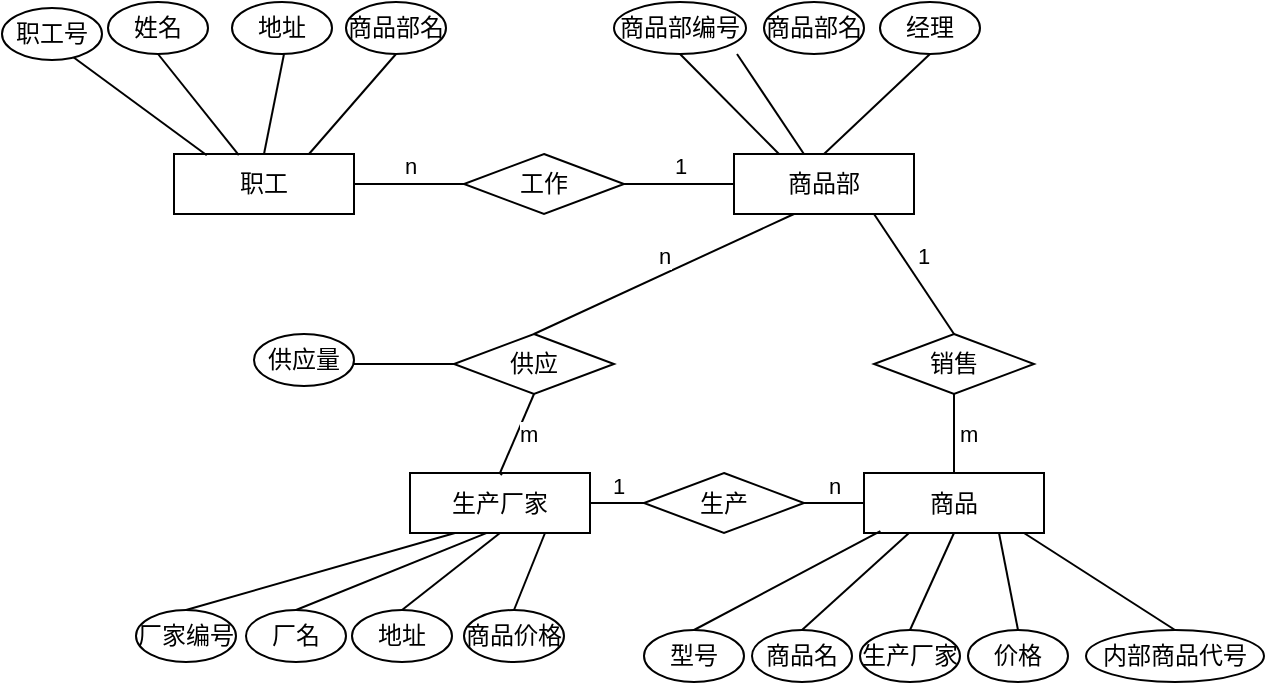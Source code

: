 <mxfile version="21.2.7" type="github" pages="2">
  <diagram id="1euNr-ZvP-c1quhRwDG3" name="Page-1">
    <mxGraphModel dx="1050" dy="645" grid="0" gridSize="10" guides="1" tooltips="1" connect="1" arrows="1" fold="1" page="1" pageScale="1" pageWidth="827" pageHeight="1169" math="0" shadow="0">
      <root>
        <mxCell id="0" />
        <mxCell id="1" parent="0" />
        <mxCell id="qFNM6MwS37XUXvukyAiJ-2" value="职工" style="rounded=0;whiteSpace=wrap;html=1;" parent="1" vertex="1">
          <mxGeometry x="240" y="310" width="90" height="30" as="geometry" />
        </mxCell>
        <mxCell id="qFNM6MwS37XUXvukyAiJ-3" value="" style="endArrow=none;html=1;rounded=0;exitX=0.182;exitY=0.02;exitDx=0;exitDy=0;exitPerimeter=0;entryX=0.75;entryY=1;entryDx=0;entryDy=0;" parent="1" source="qFNM6MwS37XUXvukyAiJ-2" edge="1">
          <mxGeometry width="50" height="50" relative="1" as="geometry">
            <mxPoint x="300" y="310" as="sourcePoint" />
            <mxPoint x="187.5" y="260" as="targetPoint" />
          </mxGeometry>
        </mxCell>
        <mxCell id="qFNM6MwS37XUXvukyAiJ-4" value="" style="endArrow=none;html=1;rounded=0;entryX=0.5;entryY=1;entryDx=0;entryDy=0;exitX=0.36;exitY=0.02;exitDx=0;exitDy=0;exitPerimeter=0;" parent="1" source="qFNM6MwS37XUXvukyAiJ-2" target="qFNM6MwS37XUXvukyAiJ-65" edge="1">
          <mxGeometry width="50" height="50" relative="1" as="geometry">
            <mxPoint x="265" y="308" as="sourcePoint" />
            <mxPoint x="222.5" y="260" as="targetPoint" />
          </mxGeometry>
        </mxCell>
        <mxCell id="qFNM6MwS37XUXvukyAiJ-7" value="" style="endArrow=none;html=1;rounded=0;entryX=0.5;entryY=1;entryDx=0;entryDy=0;exitX=0.5;exitY=0;exitDx=0;exitDy=0;" parent="1" source="qFNM6MwS37XUXvukyAiJ-2" edge="1">
          <mxGeometry width="50" height="50" relative="1" as="geometry">
            <mxPoint x="350" y="400" as="sourcePoint" />
            <mxPoint x="295" y="260" as="targetPoint" />
          </mxGeometry>
        </mxCell>
        <mxCell id="qFNM6MwS37XUXvukyAiJ-8" value="" style="endArrow=none;html=1;rounded=0;exitX=0.75;exitY=0;exitDx=0;exitDy=0;entryX=0.5;entryY=1;entryDx=0;entryDy=0;" parent="1" source="qFNM6MwS37XUXvukyAiJ-2" target="qFNM6MwS37XUXvukyAiJ-63" edge="1">
          <mxGeometry width="50" height="50" relative="1" as="geometry">
            <mxPoint x="330" y="310" as="sourcePoint" />
            <mxPoint x="380" y="260" as="targetPoint" />
          </mxGeometry>
        </mxCell>
        <mxCell id="qFNM6MwS37XUXvukyAiJ-11" value="商品部" style="rounded=0;whiteSpace=wrap;html=1;" parent="1" vertex="1">
          <mxGeometry x="520" y="310" width="90" height="30" as="geometry" />
        </mxCell>
        <mxCell id="qFNM6MwS37XUXvukyAiJ-12" value="" style="endArrow=none;html=1;rounded=0;entryX=0.75;entryY=1;entryDx=0;entryDy=0;" parent="1" source="qFNM6MwS37XUXvukyAiJ-11" edge="1">
          <mxGeometry width="50" height="50" relative="1" as="geometry">
            <mxPoint x="580" y="310" as="sourcePoint" />
            <mxPoint x="521.5" y="260" as="targetPoint" />
          </mxGeometry>
        </mxCell>
        <mxCell id="qFNM6MwS37XUXvukyAiJ-21" value="商品" style="rounded=0;whiteSpace=wrap;html=1;" parent="1" vertex="1">
          <mxGeometry x="585" y="469.5" width="90" height="30" as="geometry" />
        </mxCell>
        <mxCell id="qFNM6MwS37XUXvukyAiJ-22" value="" style="endArrow=none;html=1;rounded=0;entryX=0.5;entryY=0;entryDx=0;entryDy=0;exitX=0.25;exitY=1;exitDx=0;exitDy=0;" parent="1" source="qFNM6MwS37XUXvukyAiJ-21" target="qFNM6MwS37XUXvukyAiJ-83" edge="1">
          <mxGeometry width="50" height="50" relative="1" as="geometry">
            <mxPoint x="595" y="499.5" as="sourcePoint" />
            <mxPoint x="547.5" y="564.5" as="targetPoint" />
          </mxGeometry>
        </mxCell>
        <mxCell id="qFNM6MwS37XUXvukyAiJ-23" value="" style="endArrow=none;html=1;rounded=0;exitX=0.5;exitY=1;exitDx=0;exitDy=0;entryX=0.5;entryY=0;entryDx=0;entryDy=0;" parent="1" source="qFNM6MwS37XUXvukyAiJ-21" target="qFNM6MwS37XUXvukyAiJ-75" edge="1">
          <mxGeometry width="50" height="50" relative="1" as="geometry">
            <mxPoint x="760" y="644.5" as="sourcePoint" />
            <mxPoint x="577.5" y="564.5" as="targetPoint" />
          </mxGeometry>
        </mxCell>
        <mxCell id="qFNM6MwS37XUXvukyAiJ-26" value="" style="endArrow=none;html=1;rounded=0;entryX=0.5;entryY=0;entryDx=0;entryDy=0;exitX=0.75;exitY=1;exitDx=0;exitDy=0;" parent="1" source="qFNM6MwS37XUXvukyAiJ-21" target="qFNM6MwS37XUXvukyAiJ-82" edge="1">
          <mxGeometry width="50" height="50" relative="1" as="geometry">
            <mxPoint x="625" y="499.5" as="sourcePoint" />
            <mxPoint x="645" y="564.5" as="targetPoint" />
          </mxGeometry>
        </mxCell>
        <mxCell id="qFNM6MwS37XUXvukyAiJ-27" value="" style="endArrow=none;html=1;rounded=0;entryX=0.5;entryY=0;entryDx=0;entryDy=0;exitX=0.091;exitY=0.97;exitDx=0;exitDy=0;exitPerimeter=0;" parent="1" source="qFNM6MwS37XUXvukyAiJ-21" target="qFNM6MwS37XUXvukyAiJ-81" edge="1">
          <mxGeometry width="50" height="50" relative="1" as="geometry">
            <mxPoint x="645" y="499.5" as="sourcePoint" />
            <mxPoint x="699" y="564.5" as="targetPoint" />
          </mxGeometry>
        </mxCell>
        <mxCell id="qFNM6MwS37XUXvukyAiJ-29" value="" style="endArrow=none;html=1;rounded=0;entryX=0.5;entryY=0;entryDx=0;entryDy=0;" parent="1" target="qFNM6MwS37XUXvukyAiJ-74" edge="1">
          <mxGeometry width="50" height="50" relative="1" as="geometry">
            <mxPoint x="665" y="499.5" as="sourcePoint" />
            <mxPoint x="759.412" y="563.7" as="targetPoint" />
          </mxGeometry>
        </mxCell>
        <mxCell id="qFNM6MwS37XUXvukyAiJ-32" value="生产厂家" style="rounded=0;whiteSpace=wrap;html=1;direction=east;flipH=0;flipV=0;" parent="1" vertex="1">
          <mxGeometry x="358" y="469.5" width="90" height="30" as="geometry" />
        </mxCell>
        <mxCell id="qFNM6MwS37XUXvukyAiJ-33" value="" style="endArrow=none;html=1;rounded=0;exitX=0.427;exitY=0.997;exitDx=0;exitDy=0;entryX=0.5;entryY=0;entryDx=0;entryDy=0;exitPerimeter=0;" parent="1" source="qFNM6MwS37XUXvukyAiJ-32" target="qFNM6MwS37XUXvukyAiJ-87" edge="1">
          <mxGeometry width="50" height="50" relative="1" as="geometry">
            <mxPoint x="475.24" y="498.3" as="sourcePoint" />
            <mxPoint x="305.5" y="534.5" as="targetPoint" />
          </mxGeometry>
        </mxCell>
        <mxCell id="qFNM6MwS37XUXvukyAiJ-34" value="" style="endArrow=none;html=1;rounded=0;exitX=0.5;exitY=1;exitDx=0;exitDy=0;entryX=0.5;entryY=0;entryDx=0;entryDy=0;" parent="1" source="qFNM6MwS37XUXvukyAiJ-32" target="qFNM6MwS37XUXvukyAiJ-86" edge="1">
          <mxGeometry width="50" height="50" relative="1" as="geometry">
            <mxPoint x="598.34" y="509.92" as="sourcePoint" />
            <mxPoint x="353" y="534.5" as="targetPoint" />
          </mxGeometry>
        </mxCell>
        <mxCell id="qFNM6MwS37XUXvukyAiJ-36" value="" style="endArrow=none;html=1;rounded=0;entryX=0.5;entryY=0;entryDx=0;entryDy=0;exitX=0.5;exitY=0;exitDx=0;exitDy=0;" parent="1" source="qFNM6MwS37XUXvukyAiJ-32" edge="1">
          <mxGeometry width="50" height="50" relative="1" as="geometry">
            <mxPoint x="439" y="610.5" as="sourcePoint" />
            <mxPoint x="404" y="470.5" as="targetPoint" />
          </mxGeometry>
        </mxCell>
        <mxCell id="qFNM6MwS37XUXvukyAiJ-40" value="n" style="edgeStyle=orthogonalEdgeStyle;rounded=0;orthogonalLoop=1;jettySize=auto;html=1;entryX=1;entryY=0.5;entryDx=0;entryDy=0;endArrow=none;endFill=0;labelPosition=center;verticalLabelPosition=top;align=center;verticalAlign=bottom;exitX=0;exitY=0.5;exitDx=0;exitDy=0;" parent="1" source="qFNM6MwS37XUXvukyAiJ-38" target="qFNM6MwS37XUXvukyAiJ-2" edge="1">
          <mxGeometry relative="1" as="geometry">
            <mxPoint x="404" y="325" as="sourcePoint" />
          </mxGeometry>
        </mxCell>
        <mxCell id="qFNM6MwS37XUXvukyAiJ-41" value="1" style="edgeStyle=orthogonalEdgeStyle;rounded=0;orthogonalLoop=1;jettySize=auto;html=1;entryX=0;entryY=0.5;entryDx=0;entryDy=0;endArrow=none;endFill=0;labelPosition=center;verticalLabelPosition=top;align=center;verticalAlign=bottom;exitX=1;exitY=0.5;exitDx=0;exitDy=0;" parent="1" source="qFNM6MwS37XUXvukyAiJ-38" target="qFNM6MwS37XUXvukyAiJ-11" edge="1">
          <mxGeometry relative="1" as="geometry">
            <mxPoint x="470" y="320" as="sourcePoint" />
          </mxGeometry>
        </mxCell>
        <mxCell id="qFNM6MwS37XUXvukyAiJ-38" value="工作" style="rhombus;whiteSpace=wrap;html=1;" parent="1" vertex="1">
          <mxGeometry x="385" y="310" width="80" height="30" as="geometry" />
        </mxCell>
        <mxCell id="qFNM6MwS37XUXvukyAiJ-43" value="" style="endArrow=none;html=1;rounded=0;entryX=0.75;entryY=1;entryDx=0;entryDy=0;exitX=0.5;exitY=0;exitDx=0;exitDy=0;" parent="1" source="qFNM6MwS37XUXvukyAiJ-85" target="qFNM6MwS37XUXvukyAiJ-32" edge="1">
          <mxGeometry width="50" height="50" relative="1" as="geometry">
            <mxPoint x="411.58" y="534.5" as="sourcePoint" />
            <mxPoint x="518" y="479.5" as="targetPoint" />
          </mxGeometry>
        </mxCell>
        <mxCell id="qFNM6MwS37XUXvukyAiJ-57" style="edgeStyle=orthogonalEdgeStyle;rounded=0;orthogonalLoop=1;jettySize=auto;html=1;endArrow=none;endFill=0;" parent="1" source="qFNM6MwS37XUXvukyAiJ-45" edge="1">
          <mxGeometry relative="1" as="geometry">
            <mxPoint x="330" y="415" as="targetPoint" />
          </mxGeometry>
        </mxCell>
        <mxCell id="qFNM6MwS37XUXvukyAiJ-45" value="供应" style="rhombus;whiteSpace=wrap;html=1;" parent="1" vertex="1">
          <mxGeometry x="380" y="400" width="80" height="30" as="geometry" />
        </mxCell>
        <mxCell id="qFNM6MwS37XUXvukyAiJ-54" value="m" style="edgeStyle=orthogonalEdgeStyle;rounded=0;orthogonalLoop=1;jettySize=auto;html=1;exitX=0.5;exitY=1;exitDx=0;exitDy=0;endArrow=none;endFill=0;labelPosition=right;verticalLabelPosition=middle;align=left;verticalAlign=middle;" parent="1" source="qFNM6MwS37XUXvukyAiJ-46" edge="1">
          <mxGeometry relative="1" as="geometry">
            <mxPoint x="630" y="470" as="targetPoint" />
          </mxGeometry>
        </mxCell>
        <mxCell id="qFNM6MwS37XUXvukyAiJ-46" value="销售" style="rhombus;whiteSpace=wrap;html=1;" parent="1" vertex="1">
          <mxGeometry x="590" y="400" width="80" height="30" as="geometry" />
        </mxCell>
        <mxCell id="qFNM6MwS37XUXvukyAiJ-49" value="n" style="endArrow=none;html=1;rounded=0;exitX=0.5;exitY=0;exitDx=0;exitDy=0;labelPosition=center;verticalLabelPosition=top;align=center;verticalAlign=bottom;" parent="1" source="qFNM6MwS37XUXvukyAiJ-45" edge="1">
          <mxGeometry width="50" height="50" relative="1" as="geometry">
            <mxPoint x="500" y="390" as="sourcePoint" />
            <mxPoint x="550" y="340" as="targetPoint" />
          </mxGeometry>
        </mxCell>
        <mxCell id="qFNM6MwS37XUXvukyAiJ-55" value="1" style="endArrow=none;html=1;rounded=0;exitX=0.5;exitY=0;exitDx=0;exitDy=0;labelPosition=right;verticalLabelPosition=top;align=left;verticalAlign=bottom;" parent="1" source="qFNM6MwS37XUXvukyAiJ-46" edge="1">
          <mxGeometry width="50" height="50" relative="1" as="geometry">
            <mxPoint x="540" y="390" as="sourcePoint" />
            <mxPoint x="590" y="340" as="targetPoint" />
          </mxGeometry>
        </mxCell>
        <mxCell id="qFNM6MwS37XUXvukyAiJ-59" value="职工号" style="ellipse;whiteSpace=wrap;html=1;" parent="1" vertex="1">
          <mxGeometry x="154" y="237" width="50" height="26" as="geometry" />
        </mxCell>
        <mxCell id="qFNM6MwS37XUXvukyAiJ-61" value="经理" style="ellipse;whiteSpace=wrap;html=1;" parent="1" vertex="1">
          <mxGeometry x="593" y="234" width="50" height="26" as="geometry" />
        </mxCell>
        <mxCell id="qFNM6MwS37XUXvukyAiJ-63" value="商品部名" style="ellipse;whiteSpace=wrap;html=1;" parent="1" vertex="1">
          <mxGeometry x="326" y="234" width="50" height="26" as="geometry" />
        </mxCell>
        <mxCell id="qFNM6MwS37XUXvukyAiJ-64" value="地址" style="ellipse;whiteSpace=wrap;html=1;" parent="1" vertex="1">
          <mxGeometry x="269" y="234" width="50" height="26" as="geometry" />
        </mxCell>
        <mxCell id="qFNM6MwS37XUXvukyAiJ-65" value="姓名" style="ellipse;whiteSpace=wrap;html=1;" parent="1" vertex="1">
          <mxGeometry x="207" y="234" width="50" height="26" as="geometry" />
        </mxCell>
        <mxCell id="qFNM6MwS37XUXvukyAiJ-74" value="内部商品代号" style="ellipse;whiteSpace=wrap;html=1;" parent="1" vertex="1">
          <mxGeometry x="696" y="548" width="89" height="26" as="geometry" />
        </mxCell>
        <mxCell id="qFNM6MwS37XUXvukyAiJ-75" value="生产厂家" style="ellipse;whiteSpace=wrap;html=1;" parent="1" vertex="1">
          <mxGeometry x="583" y="548" width="50" height="26" as="geometry" />
        </mxCell>
        <mxCell id="qFNM6MwS37XUXvukyAiJ-81" value="型号" style="ellipse;whiteSpace=wrap;html=1;" parent="1" vertex="1">
          <mxGeometry x="475" y="548" width="50" height="26" as="geometry" />
        </mxCell>
        <mxCell id="qFNM6MwS37XUXvukyAiJ-82" value="价格" style="ellipse;whiteSpace=wrap;html=1;" parent="1" vertex="1">
          <mxGeometry x="637" y="548" width="50" height="26" as="geometry" />
        </mxCell>
        <mxCell id="qFNM6MwS37XUXvukyAiJ-83" value="商品名" style="ellipse;whiteSpace=wrap;html=1;" parent="1" vertex="1">
          <mxGeometry x="529" y="548" width="50" height="26" as="geometry" />
        </mxCell>
        <mxCell id="qFNM6MwS37XUXvukyAiJ-85" value="商品价格" style="ellipse;whiteSpace=wrap;html=1;" parent="1" vertex="1">
          <mxGeometry x="385" y="538" width="50" height="26" as="geometry" />
        </mxCell>
        <mxCell id="qFNM6MwS37XUXvukyAiJ-86" value="地址" style="ellipse;whiteSpace=wrap;html=1;" parent="1" vertex="1">
          <mxGeometry x="329" y="538" width="50" height="26" as="geometry" />
        </mxCell>
        <mxCell id="qFNM6MwS37XUXvukyAiJ-87" value="厂名" style="ellipse;whiteSpace=wrap;html=1;" parent="1" vertex="1">
          <mxGeometry x="276" y="538" width="50" height="26" as="geometry" />
        </mxCell>
        <mxCell id="qFNM6MwS37XUXvukyAiJ-88" value="厂家编号" style="ellipse;whiteSpace=wrap;html=1;" parent="1" vertex="1">
          <mxGeometry x="221" y="538" width="50" height="26" as="geometry" />
        </mxCell>
        <mxCell id="qFNM6MwS37XUXvukyAiJ-89" value="供应量" style="ellipse;whiteSpace=wrap;html=1;" parent="1" vertex="1">
          <mxGeometry x="280" y="400" width="50" height="26" as="geometry" />
        </mxCell>
        <mxCell id="qFNM6MwS37XUXvukyAiJ-90" value="商品部名" style="ellipse;whiteSpace=wrap;html=1;" parent="1" vertex="1">
          <mxGeometry x="535" y="234" width="50" height="26" as="geometry" />
        </mxCell>
        <mxCell id="qFNM6MwS37XUXvukyAiJ-91" value="商品部编号" style="ellipse;whiteSpace=wrap;html=1;" parent="1" vertex="1">
          <mxGeometry x="460" y="234" width="66" height="26" as="geometry" />
        </mxCell>
        <mxCell id="qFNM6MwS37XUXvukyAiJ-95" value="" style="endArrow=none;html=1;rounded=0;exitX=0.25;exitY=0;exitDx=0;exitDy=0;entryX=0.5;entryY=1;entryDx=0;entryDy=0;" parent="1" source="qFNM6MwS37XUXvukyAiJ-11" edge="1" target="qFNM6MwS37XUXvukyAiJ-91">
          <mxGeometry width="50" height="50" relative="1" as="geometry">
            <mxPoint x="532" y="308" as="sourcePoint" />
            <mxPoint x="452" y="260" as="targetPoint" />
          </mxGeometry>
        </mxCell>
        <mxCell id="qFNM6MwS37XUXvukyAiJ-96" value="" style="endArrow=none;html=1;rounded=0;entryX=0.5;entryY=1;entryDx=0;entryDy=0;exitX=0.5;exitY=0;exitDx=0;exitDy=0;" parent="1" source="qFNM6MwS37XUXvukyAiJ-11" target="qFNM6MwS37XUXvukyAiJ-61" edge="1">
          <mxGeometry width="50" height="50" relative="1" as="geometry">
            <mxPoint x="587" y="308" as="sourcePoint" />
            <mxPoint x="637" y="258" as="targetPoint" />
          </mxGeometry>
        </mxCell>
        <mxCell id="qFNM6MwS37XUXvukyAiJ-99" value="" style="endArrow=none;html=1;rounded=0;exitX=0.5;exitY=0;exitDx=0;exitDy=0;entryX=0.25;entryY=1;entryDx=0;entryDy=0;" parent="1" source="qFNM6MwS37XUXvukyAiJ-88" target="qFNM6MwS37XUXvukyAiJ-32" edge="1">
          <mxGeometry width="50" height="50" relative="1" as="geometry">
            <mxPoint x="325" y="545" as="sourcePoint" />
            <mxPoint x="375" y="495" as="targetPoint" />
          </mxGeometry>
        </mxCell>
        <mxCell id="qFNM6MwS37XUXvukyAiJ-102" value="m" style="endArrow=none;html=1;rounded=0;entryX=0.5;entryY=1;entryDx=0;entryDy=0;exitX=0.5;exitY=0;exitDx=0;exitDy=0;labelPosition=right;verticalLabelPosition=middle;align=left;verticalAlign=middle;" parent="1" source="qFNM6MwS37XUXvukyAiJ-32" target="qFNM6MwS37XUXvukyAiJ-45" edge="1">
          <mxGeometry width="50" height="50" relative="1" as="geometry">
            <mxPoint x="373" y="480" as="sourcePoint" />
            <mxPoint x="423" y="430" as="targetPoint" />
          </mxGeometry>
        </mxCell>
        <mxCell id="qFNM6MwS37XUXvukyAiJ-104" value="1" style="edgeStyle=orthogonalEdgeStyle;rounded=0;orthogonalLoop=1;jettySize=auto;html=1;exitX=0;exitY=0.5;exitDx=0;exitDy=0;entryX=1;entryY=0.5;entryDx=0;entryDy=0;endArrow=none;endFill=0;labelPosition=center;verticalLabelPosition=top;align=center;verticalAlign=bottom;" parent="1" source="qFNM6MwS37XUXvukyAiJ-103" target="qFNM6MwS37XUXvukyAiJ-32" edge="1">
          <mxGeometry relative="1" as="geometry" />
        </mxCell>
        <mxCell id="qFNM6MwS37XUXvukyAiJ-105" value="n" style="edgeStyle=orthogonalEdgeStyle;rounded=0;orthogonalLoop=1;jettySize=auto;html=1;exitX=1;exitY=0.5;exitDx=0;exitDy=0;entryX=0;entryY=0.5;entryDx=0;entryDy=0;endArrow=none;endFill=0;labelPosition=center;verticalLabelPosition=top;align=center;verticalAlign=bottom;" parent="1" source="qFNM6MwS37XUXvukyAiJ-103" target="qFNM6MwS37XUXvukyAiJ-21" edge="1">
          <mxGeometry relative="1" as="geometry">
            <mxPoint as="offset" />
          </mxGeometry>
        </mxCell>
        <mxCell id="qFNM6MwS37XUXvukyAiJ-103" value="生产" style="rhombus;whiteSpace=wrap;html=1;" parent="1" vertex="1">
          <mxGeometry x="475" y="469.5" width="80" height="30" as="geometry" />
        </mxCell>
      </root>
    </mxGraphModel>
  </diagram>
  <diagram id="N1qk6zVE6om5STP7glwu" name="第 2 页">
    <mxGraphModel dx="1050" dy="645" grid="0" gridSize="10" guides="1" tooltips="1" connect="1" arrows="1" fold="1" page="1" pageScale="1" pageWidth="827" pageHeight="1169" math="0" shadow="0">
      <root>
        <mxCell id="0" />
        <mxCell id="1" parent="0" />
        <mxCell id="k7tjH7kl1EhMH_X8OBS0-16" style="edgeStyle=orthogonalEdgeStyle;rounded=0;orthogonalLoop=1;jettySize=auto;html=1;exitX=0.5;exitY=1;exitDx=0;exitDy=0;entryX=0.5;entryY=0;entryDx=0;entryDy=0;" edge="1" parent="1" source="k7tjH7kl1EhMH_X8OBS0-1" target="k7tjH7kl1EhMH_X8OBS0-4">
          <mxGeometry relative="1" as="geometry" />
        </mxCell>
        <mxCell id="k7tjH7kl1EhMH_X8OBS0-1" value="start" style="rounded=1;whiteSpace=wrap;html=1;" vertex="1" parent="1">
          <mxGeometry x="265" y="90" width="90" height="40" as="geometry" />
        </mxCell>
        <mxCell id="k7tjH7kl1EhMH_X8OBS0-2" value="return&lt;span style=&quot;color: rgb(56, 58, 66); font-family: &amp;quot;Source Code Pro&amp;quot;, &amp;quot;DejaVu Sans Mono&amp;quot;, &amp;quot;Ubuntu Mono&amp;quot;, &amp;quot;Anonymous Pro&amp;quot;, &amp;quot;Droid Sans Mono&amp;quot;, Menlo, Monaco, Consolas, Inconsolata, Courier, monospace, &amp;quot;PingFang SC&amp;quot;, &amp;quot;Microsoft YaHei&amp;quot;, sans-serif; font-size: 14px; text-align: left; background-color: rgb(250, 250, 250);&quot;&gt; -EINVAL&lt;/span&gt;" style="rounded=0;whiteSpace=wrap;html=1;" vertex="1" parent="1">
          <mxGeometry x="80" y="270" width="110" height="40" as="geometry" />
        </mxCell>
        <mxCell id="k7tjH7kl1EhMH_X8OBS0-5" value="是" style="edgeStyle=orthogonalEdgeStyle;rounded=0;orthogonalLoop=1;jettySize=auto;html=1;exitX=0;exitY=0.5;exitDx=0;exitDy=0;entryX=0.5;entryY=0;entryDx=0;entryDy=0;labelPosition=center;verticalLabelPosition=middle;align=center;verticalAlign=middle;" edge="1" parent="1" source="k7tjH7kl1EhMH_X8OBS0-4" target="k7tjH7kl1EhMH_X8OBS0-2">
          <mxGeometry relative="1" as="geometry" />
        </mxCell>
        <mxCell id="k7tjH7kl1EhMH_X8OBS0-6" value="否" style="edgeStyle=orthogonalEdgeStyle;rounded=0;orthogonalLoop=1;jettySize=auto;html=1;exitX=1;exitY=0.5;exitDx=0;exitDy=0;entryX=0.5;entryY=0;entryDx=0;entryDy=0;" edge="1" parent="1" source="k7tjH7kl1EhMH_X8OBS0-4" target="k7tjH7kl1EhMH_X8OBS0-8">
          <mxGeometry relative="1" as="geometry">
            <mxPoint x="480" y="270" as="targetPoint" />
            <Array as="points">
              <mxPoint x="478" y="200" />
              <mxPoint x="478" y="250" />
            </Array>
          </mxGeometry>
        </mxCell>
        <mxCell id="k7tjH7kl1EhMH_X8OBS0-4" value="&lt;pre style=&quot;font-size: 13px;&quot;&gt;&lt;font style=&quot;font-size: 13px;&quot; face=&quot;Helvetica&quot;&gt;len&lt;span style=&quot;box-sizing: border-box; outline: 0px; margin: 0px; padding: 0px; overflow-wrap: break-word; color: rgb(56, 58, 66); text-align: left; background-color: rgb(250, 250, 250);&quot; class=&quot;hljs-operator&quot;&gt;&amp;lt;&lt;/span&gt;&lt;span style=&quot;box-sizing: border-box; outline: 0px; margin: 0px; padding: 0px; color: rgb(152, 104, 1); overflow-wrap: break-word; text-align: left; background-color: rgb(250, 250, 250);&quot; class=&quot;hljs-number&quot;&gt;0&lt;/span&gt;&lt;span style=&quot;color: rgb(56, 58, 66); text-align: left; background-color: rgb(250, 250, 250);&quot;&gt; || len&lt;/span&gt;&lt;span style=&quot;box-sizing: border-box; outline: 0px; margin: 0px; padding: 0px; overflow-wrap: break-word; color: rgb(56, 58, 66); text-align: left; background-color: rgb(250, 250, 250);&quot; class=&quot;hljs-operator&quot;&gt;&amp;gt;&lt;/span&gt;&lt;span style=&quot;color: rgb(56, 58, 66); text-align: left; background-color: rgb(250, 250, 250);&quot;&gt;__NEW_UTS_LEN?&lt;/span&gt;&lt;/font&gt;&lt;/pre&gt;" style="rhombus;whiteSpace=wrap;html=1;" vertex="1" parent="1">
          <mxGeometry x="160" y="160" width="300" height="80" as="geometry" />
        </mxCell>
        <mxCell id="k7tjH7kl1EhMH_X8OBS0-38" style="edgeStyle=orthogonalEdgeStyle;rounded=0;orthogonalLoop=1;jettySize=auto;html=1;exitX=0.5;exitY=1;exitDx=0;exitDy=0;entryX=0.5;entryY=0;entryDx=0;entryDy=0;" edge="1" parent="1" source="k7tjH7kl1EhMH_X8OBS0-8" target="k7tjH7kl1EhMH_X8OBS0-15">
          <mxGeometry relative="1" as="geometry" />
        </mxCell>
        <mxCell id="k7tjH7kl1EhMH_X8OBS0-8" value="copy&lt;span style=&quot;color: rgb(56, 58, 66); font-size: 14px; text-align: left; background-color: rgb(250, 250, 250);&quot;&gt;_&lt;/span&gt;&lt;span style=&quot;box-sizing: border-box; outline: 0px; margin: 0px; padding: 0px; color: rgb(166, 38, 164); overflow-wrap: break-word; font-size: 14px; text-align: left; background-color: rgb(250, 250, 250);&quot; class=&quot;hljs-keyword&quot;&gt;from&lt;/span&gt;&lt;span style=&quot;color: rgb(56, 58, 66); font-size: 14px; text-align: left; background-color: rgb(250, 250, 250);&quot;&gt;_user(tmp, name, len)&lt;/span&gt;" style="rhombus;whiteSpace=wrap;html=1;" vertex="1" parent="1">
          <mxGeometry x="355" y="260" width="245" height="80" as="geometry" />
        </mxCell>
        <mxCell id="k7tjH7kl1EhMH_X8OBS0-40" style="edgeStyle=orthogonalEdgeStyle;rounded=0;orthogonalLoop=1;jettySize=auto;html=1;exitX=0.5;exitY=1;exitDx=0;exitDy=0;" edge="1" parent="1" source="k7tjH7kl1EhMH_X8OBS0-15">
          <mxGeometry relative="1" as="geometry">
            <mxPoint x="478" y="630" as="targetPoint" />
          </mxGeometry>
        </mxCell>
        <mxCell id="k7tjH7kl1EhMH_X8OBS0-15" value="return&lt;span style=&quot;color: rgb(56, 58, 66); font-size: 14px; text-align: left; background-color: rgb(250, 250, 250);&quot;&gt; errno&lt;/span&gt;" style="rounded=0;whiteSpace=wrap;html=1;" vertex="1" parent="1">
          <mxGeometry x="427.5" y="585" width="100" height="25" as="geometry" />
        </mxCell>
        <mxCell id="k7tjH7kl1EhMH_X8OBS0-20" style="edgeStyle=orthogonalEdgeStyle;rounded=0;orthogonalLoop=1;jettySize=auto;html=1;exitX=0.5;exitY=1;exitDx=0;exitDy=0;" edge="1" parent="1" source="k7tjH7kl1EhMH_X8OBS0-23">
          <mxGeometry relative="1" as="geometry">
            <mxPoint x="660" y="550" as="targetPoint" />
          </mxGeometry>
        </mxCell>
        <mxCell id="k7tjH7kl1EhMH_X8OBS0-35" style="edgeStyle=orthogonalEdgeStyle;rounded=0;orthogonalLoop=1;jettySize=auto;html=1;exitX=0.5;exitY=1;exitDx=0;exitDy=0;entryX=0.5;entryY=0;entryDx=0;entryDy=0;" edge="1" parent="1" source="k7tjH7kl1EhMH_X8OBS0-19" target="k7tjH7kl1EhMH_X8OBS0-21">
          <mxGeometry relative="1" as="geometry" />
        </mxCell>
        <mxCell id="k7tjH7kl1EhMH_X8OBS0-19" value="utsname()" style="rounded=0;whiteSpace=wrap;html=1;" vertex="1" parent="1">
          <mxGeometry x="600" y="380" width="100" height="30" as="geometry" />
        </mxCell>
        <mxCell id="k7tjH7kl1EhMH_X8OBS0-36" style="edgeStyle=orthogonalEdgeStyle;rounded=0;orthogonalLoop=1;jettySize=auto;html=1;exitX=0.5;exitY=1;exitDx=0;exitDy=0;entryX=0.5;entryY=0;entryDx=0;entryDy=0;" edge="1" parent="1" source="k7tjH7kl1EhMH_X8OBS0-21" target="k7tjH7kl1EhMH_X8OBS0-23">
          <mxGeometry relative="1" as="geometry" />
        </mxCell>
        <mxCell id="k7tjH7kl1EhMH_X8OBS0-21" value="mencpy()" style="rounded=0;whiteSpace=wrap;html=1;" vertex="1" parent="1">
          <mxGeometry x="600" y="430" width="100" height="30" as="geometry" />
        </mxCell>
        <mxCell id="k7tjH7kl1EhMH_X8OBS0-32" value="" style="edgeStyle=orthogonalEdgeStyle;rounded=0;orthogonalLoop=1;jettySize=auto;html=1;" edge="1" parent="1" source="k7tjH7kl1EhMH_X8OBS0-25" target="k7tjH7kl1EhMH_X8OBS0-27">
          <mxGeometry relative="1" as="geometry" />
        </mxCell>
        <mxCell id="k7tjH7kl1EhMH_X8OBS0-25" value="uts_proc_notify()" style="rounded=0;whiteSpace=wrap;html=1;" vertex="1" parent="1">
          <mxGeometry x="600" y="530" width="100" height="30" as="geometry" />
        </mxCell>
        <mxCell id="k7tjH7kl1EhMH_X8OBS0-28" value="" style="edgeStyle=orthogonalEdgeStyle;rounded=0;orthogonalLoop=1;jettySize=auto;html=1;exitX=1;exitY=0.5;exitDx=0;exitDy=0;" edge="1" parent="1" source="k7tjH7kl1EhMH_X8OBS0-8" target="k7tjH7kl1EhMH_X8OBS0-17">
          <mxGeometry relative="1" as="geometry">
            <mxPoint x="630" y="360" as="targetPoint" />
            <mxPoint x="600" y="300" as="sourcePoint" />
          </mxGeometry>
        </mxCell>
        <mxCell id="k7tjH7kl1EhMH_X8OBS0-34" style="edgeStyle=orthogonalEdgeStyle;rounded=0;orthogonalLoop=1;jettySize=auto;html=1;exitX=0.5;exitY=1;exitDx=0;exitDy=0;entryX=0.5;entryY=0;entryDx=0;entryDy=0;" edge="1" parent="1" source="k7tjH7kl1EhMH_X8OBS0-17" target="k7tjH7kl1EhMH_X8OBS0-19">
          <mxGeometry relative="1" as="geometry" />
        </mxCell>
        <mxCell id="k7tjH7kl1EhMH_X8OBS0-17" value="down_write()" style="rounded=0;whiteSpace=wrap;html=1;" vertex="1" parent="1">
          <mxGeometry x="600" y="330" width="100" height="30" as="geometry" />
        </mxCell>
        <mxCell id="k7tjH7kl1EhMH_X8OBS0-37" style="edgeStyle=orthogonalEdgeStyle;rounded=0;orthogonalLoop=1;jettySize=auto;html=1;exitX=0.5;exitY=1;exitDx=0;exitDy=0;" edge="1" parent="1" source="k7tjH7kl1EhMH_X8OBS0-23">
          <mxGeometry relative="1" as="geometry">
            <mxPoint x="650" y="530" as="targetPoint" />
          </mxGeometry>
        </mxCell>
        <mxCell id="k7tjH7kl1EhMH_X8OBS0-23" value="memset()" style="rounded=0;whiteSpace=wrap;html=1;" vertex="1" parent="1">
          <mxGeometry x="600" y="480" width="100" height="30" as="geometry" />
        </mxCell>
        <mxCell id="k7tjH7kl1EhMH_X8OBS0-39" style="edgeStyle=orthogonalEdgeStyle;rounded=0;orthogonalLoop=1;jettySize=auto;html=1;exitX=0;exitY=0.5;exitDx=0;exitDy=0;entryX=1;entryY=0.5;entryDx=0;entryDy=0;" edge="1" parent="1" source="k7tjH7kl1EhMH_X8OBS0-27" target="k7tjH7kl1EhMH_X8OBS0-15">
          <mxGeometry relative="1" as="geometry" />
        </mxCell>
        <mxCell id="k7tjH7kl1EhMH_X8OBS0-27" value="up_write()" style="rounded=0;whiteSpace=wrap;html=1;" vertex="1" parent="1">
          <mxGeometry x="600" y="584.5" width="100" height="25.5" as="geometry" />
        </mxCell>
        <mxCell id="k7tjH7kl1EhMH_X8OBS0-41" value="end" style="rounded=1;whiteSpace=wrap;html=1;" vertex="1" parent="1">
          <mxGeometry x="421.5" y="630" width="106" height="50" as="geometry" />
        </mxCell>
        <mxCell id="k7tjH7kl1EhMH_X8OBS0-42" value="true" style="text;html=1;align=center;verticalAlign=middle;resizable=0;points=[];autosize=1;strokeColor=none;fillColor=none;" vertex="1" parent="1">
          <mxGeometry x="440" y="450" width="40" height="30" as="geometry" />
        </mxCell>
        <mxCell id="k7tjH7kl1EhMH_X8OBS0-43" value="false" style="text;html=1;align=center;verticalAlign=middle;resizable=0;points=[];autosize=1;strokeColor=none;fillColor=none;" vertex="1" parent="1">
          <mxGeometry x="600" y="270" width="50" height="30" as="geometry" />
        </mxCell>
      </root>
    </mxGraphModel>
  </diagram>
</mxfile>
